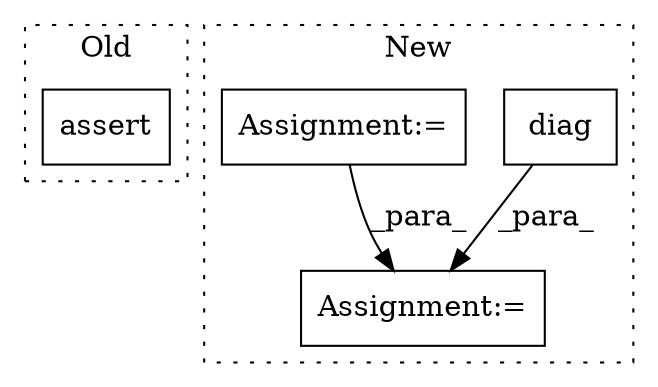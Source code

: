 digraph G {
subgraph cluster0 {
1 [label="assert" a="32" s="1418,1466" l="18,1" shape="box"];
label = "Old";
style="dotted";
}
subgraph cluster1 {
2 [label="diag" a="32" s="1335,1353" l="5,1" shape="box"];
3 [label="Assignment:=" a="7" s="1305" l="1" shape="box"];
4 [label="Assignment:=" a="7" s="1200" l="1" shape="box"];
label = "New";
style="dotted";
}
2 -> 3 [label="_para_"];
4 -> 3 [label="_para_"];
}